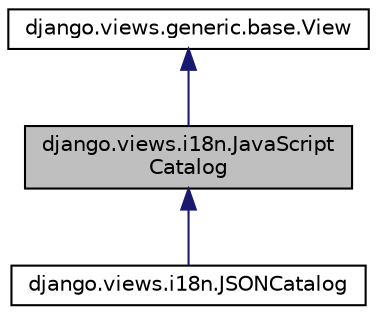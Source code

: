 digraph "django.views.i18n.JavaScriptCatalog"
{
 // LATEX_PDF_SIZE
  edge [fontname="Helvetica",fontsize="10",labelfontname="Helvetica",labelfontsize="10"];
  node [fontname="Helvetica",fontsize="10",shape=record];
  Node1 [label="django.views.i18n.JavaScript\lCatalog",height=0.2,width=0.4,color="black", fillcolor="grey75", style="filled", fontcolor="black",tooltip=" "];
  Node2 -> Node1 [dir="back",color="midnightblue",fontsize="10",style="solid"];
  Node2 [label="django.views.generic.base.View",height=0.2,width=0.4,color="black", fillcolor="white", style="filled",URL="$classdjango_1_1views_1_1generic_1_1base_1_1_view.html",tooltip=" "];
  Node1 -> Node3 [dir="back",color="midnightblue",fontsize="10",style="solid"];
  Node3 [label="django.views.i18n.JSONCatalog",height=0.2,width=0.4,color="black", fillcolor="white", style="filled",URL="$classdjango_1_1views_1_1i18n_1_1_j_s_o_n_catalog.html",tooltip=" "];
}
